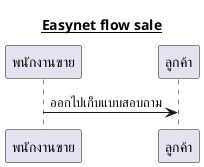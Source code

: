 @startuml
title
 <u>Easynet flow sale</u>
end title



"พนักงานขาย" -> "ลูกค้า" : ออกไปเก็บแบบสอบถาม




@enduml